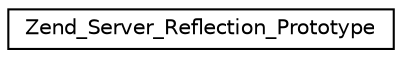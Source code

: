 digraph G
{
  edge [fontname="Helvetica",fontsize="10",labelfontname="Helvetica",labelfontsize="10"];
  node [fontname="Helvetica",fontsize="10",shape=record];
  rankdir="LR";
  Node1 [label="Zend_Server_Reflection_Prototype",height=0.2,width=0.4,color="black", fillcolor="white", style="filled",URL="$class_zend___server___reflection___prototype.html"];
}
